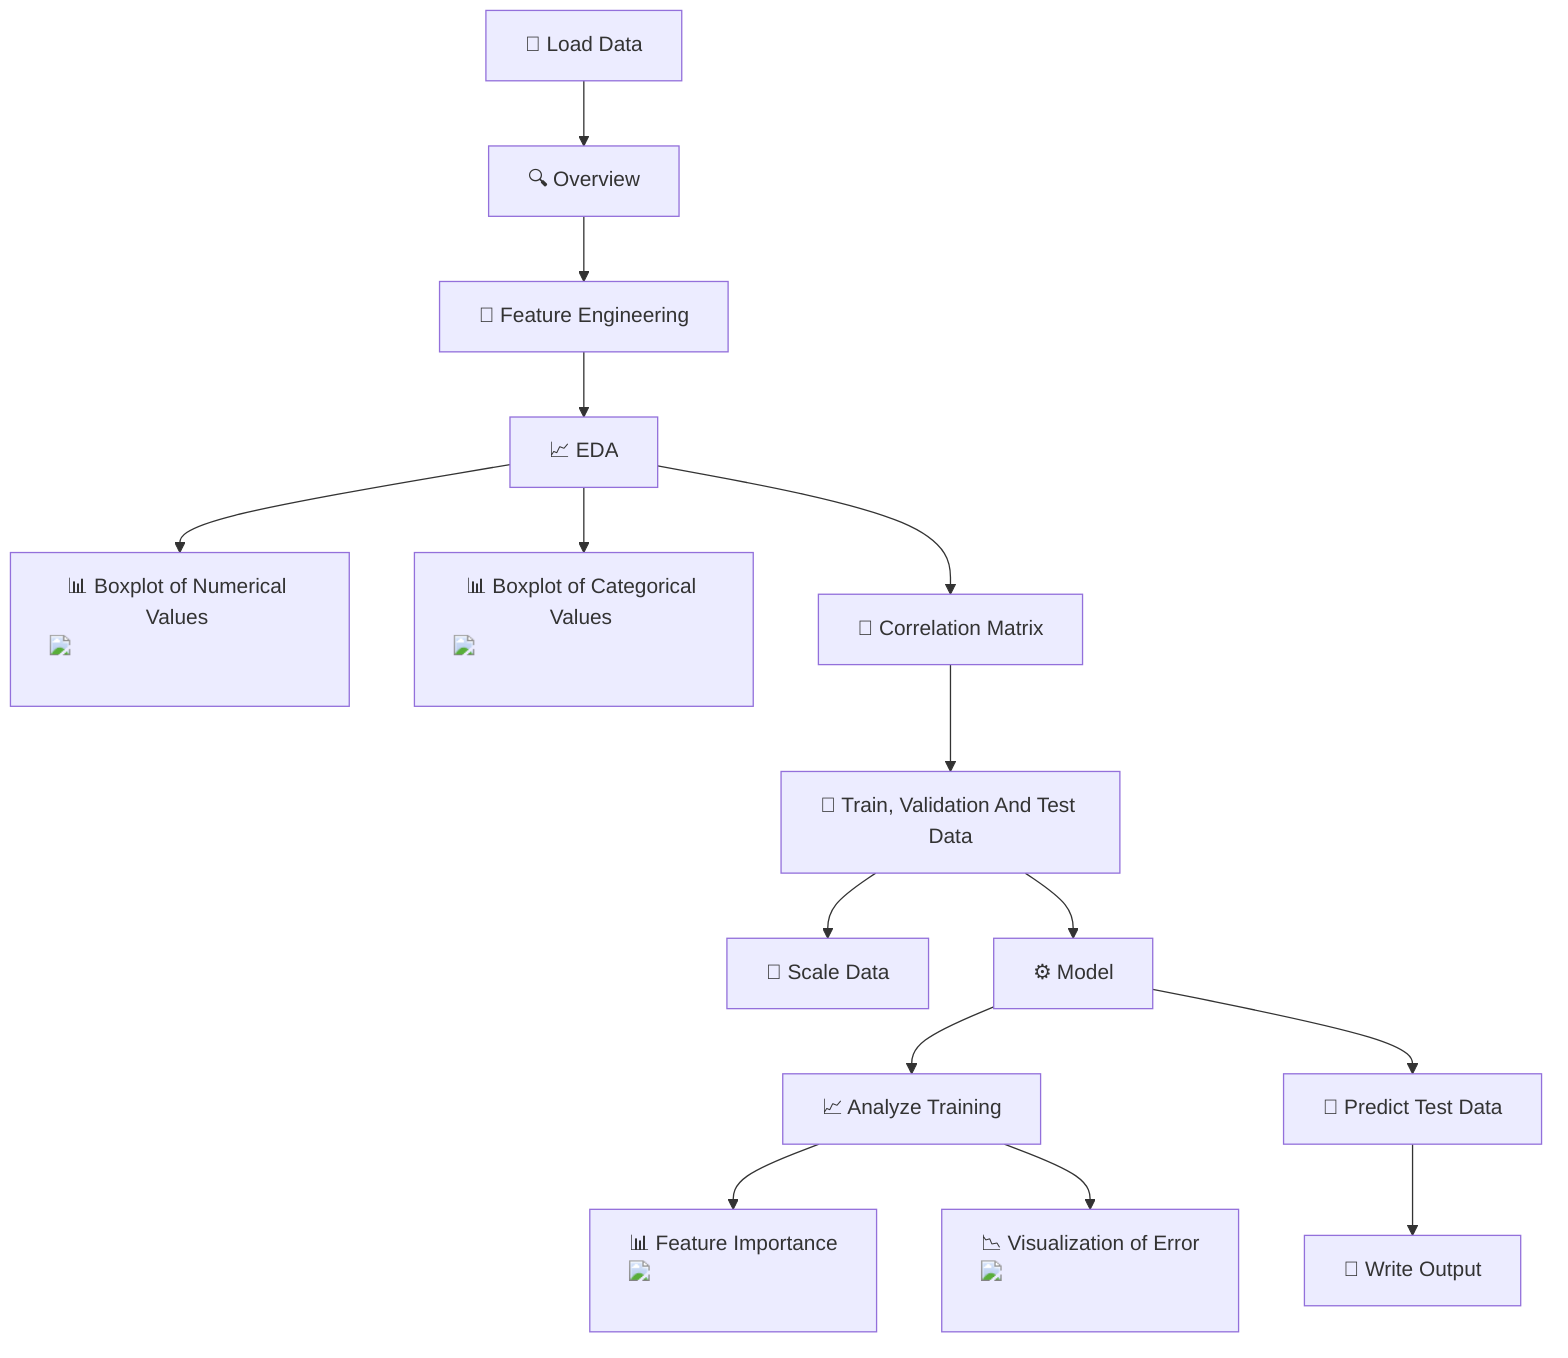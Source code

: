 flowchart TD
    A["📂 Load Data"] --> B["🔍 Overview"]
    B --> C["🔧 Feature Engineering"]
    C --> D["📈 EDA"]
    D --> E["📊 Boxplot of Numerical Values <img src='dummy_plots/boxplot_template.svg' /> <br/>"]
    D --> F["📊 Boxplot of Categorical Values <img src='dummy_plots/boxplot_template.svg' /> <br/>"]
    D --> G["🧩 Correlation Matrix"]
    G --> H["🔎 Train, Validation And Test Data"]
    H --> I["📏 Scale Data"]
    H --> J["⚙️ Model"]
    J --> K["📈 Analyze Training"]
    K --> L["📊 Feature Importance <img src='dummy_plots/barplot_template.svg' /> <br/>"]
    K --> M["📉 Visualization of Error <img src='dummy_plots/scatter_plot_template.svg' /> <br/>"]
    J --> N["🔮 Predict Test Data"]
    N --> O["💾 Write Output"]
